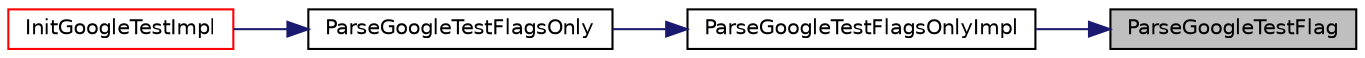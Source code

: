 digraph "ParseGoogleTestFlag"
{
 // INTERACTIVE_SVG=YES
 // LATEX_PDF_SIZE
  bgcolor="transparent";
  edge [fontname="Helvetica",fontsize="10",labelfontname="Helvetica",labelfontsize="10"];
  node [fontname="Helvetica",fontsize="10",shape=record];
  rankdir="RL";
  Node1 [label="ParseGoogleTestFlag",height=0.2,width=0.4,color="black", fillcolor="grey75", style="filled", fontcolor="black",tooltip=" "];
  Node1 -> Node2 [dir="back",color="midnightblue",fontsize="10",style="solid",fontname="Helvetica"];
  Node2 [label="ParseGoogleTestFlagsOnlyImpl",height=0.2,width=0.4,color="black",URL="$d0/da7/namespacetesting_1_1internal_ae4c46ce8c3d016848fff52cc5133f2ac.html#ae4c46ce8c3d016848fff52cc5133f2ac",tooltip=" "];
  Node2 -> Node3 [dir="back",color="midnightblue",fontsize="10",style="solid",fontname="Helvetica"];
  Node3 [label="ParseGoogleTestFlagsOnly",height=0.2,width=0.4,color="black",URL="$d0/da7/namespacetesting_1_1internal_a5655276556ac09c8d184920553da3e90.html#a5655276556ac09c8d184920553da3e90",tooltip=" "];
  Node3 -> Node4 [dir="back",color="midnightblue",fontsize="10",style="solid",fontname="Helvetica"];
  Node4 [label="InitGoogleTestImpl",height=0.2,width=0.4,color="red",URL="$d0/da7/namespacetesting_1_1internal_ac3c6fa93391768aa91c6238b31aaeeb5.html#ac3c6fa93391768aa91c6238b31aaeeb5",tooltip=" "];
}
